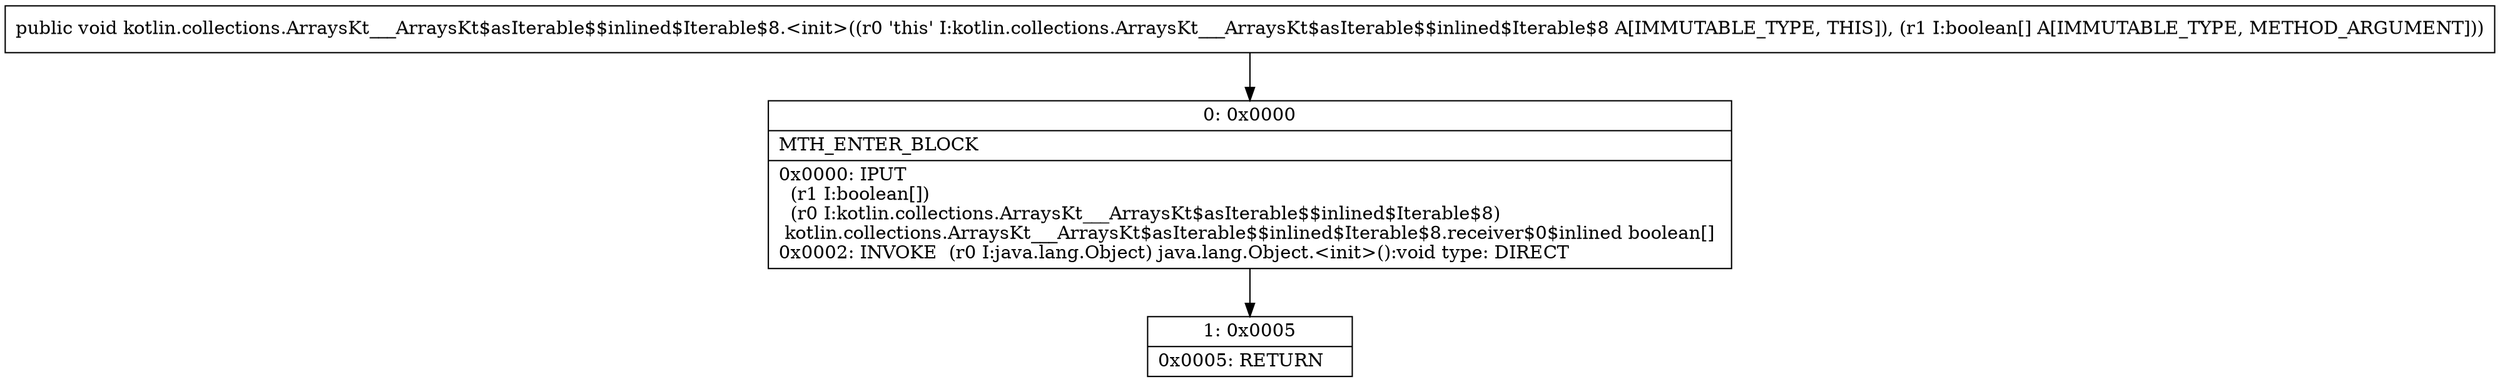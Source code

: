 digraph "CFG forkotlin.collections.ArraysKt___ArraysKt$asIterable$$inlined$Iterable$8.\<init\>([Z)V" {
Node_0 [shape=record,label="{0\:\ 0x0000|MTH_ENTER_BLOCK\l|0x0000: IPUT  \l  (r1 I:boolean[])\l  (r0 I:kotlin.collections.ArraysKt___ArraysKt$asIterable$$inlined$Iterable$8)\l kotlin.collections.ArraysKt___ArraysKt$asIterable$$inlined$Iterable$8.receiver$0$inlined boolean[] \l0x0002: INVOKE  (r0 I:java.lang.Object) java.lang.Object.\<init\>():void type: DIRECT \l}"];
Node_1 [shape=record,label="{1\:\ 0x0005|0x0005: RETURN   \l}"];
MethodNode[shape=record,label="{public void kotlin.collections.ArraysKt___ArraysKt$asIterable$$inlined$Iterable$8.\<init\>((r0 'this' I:kotlin.collections.ArraysKt___ArraysKt$asIterable$$inlined$Iterable$8 A[IMMUTABLE_TYPE, THIS]), (r1 I:boolean[] A[IMMUTABLE_TYPE, METHOD_ARGUMENT])) }"];
MethodNode -> Node_0;
Node_0 -> Node_1;
}


